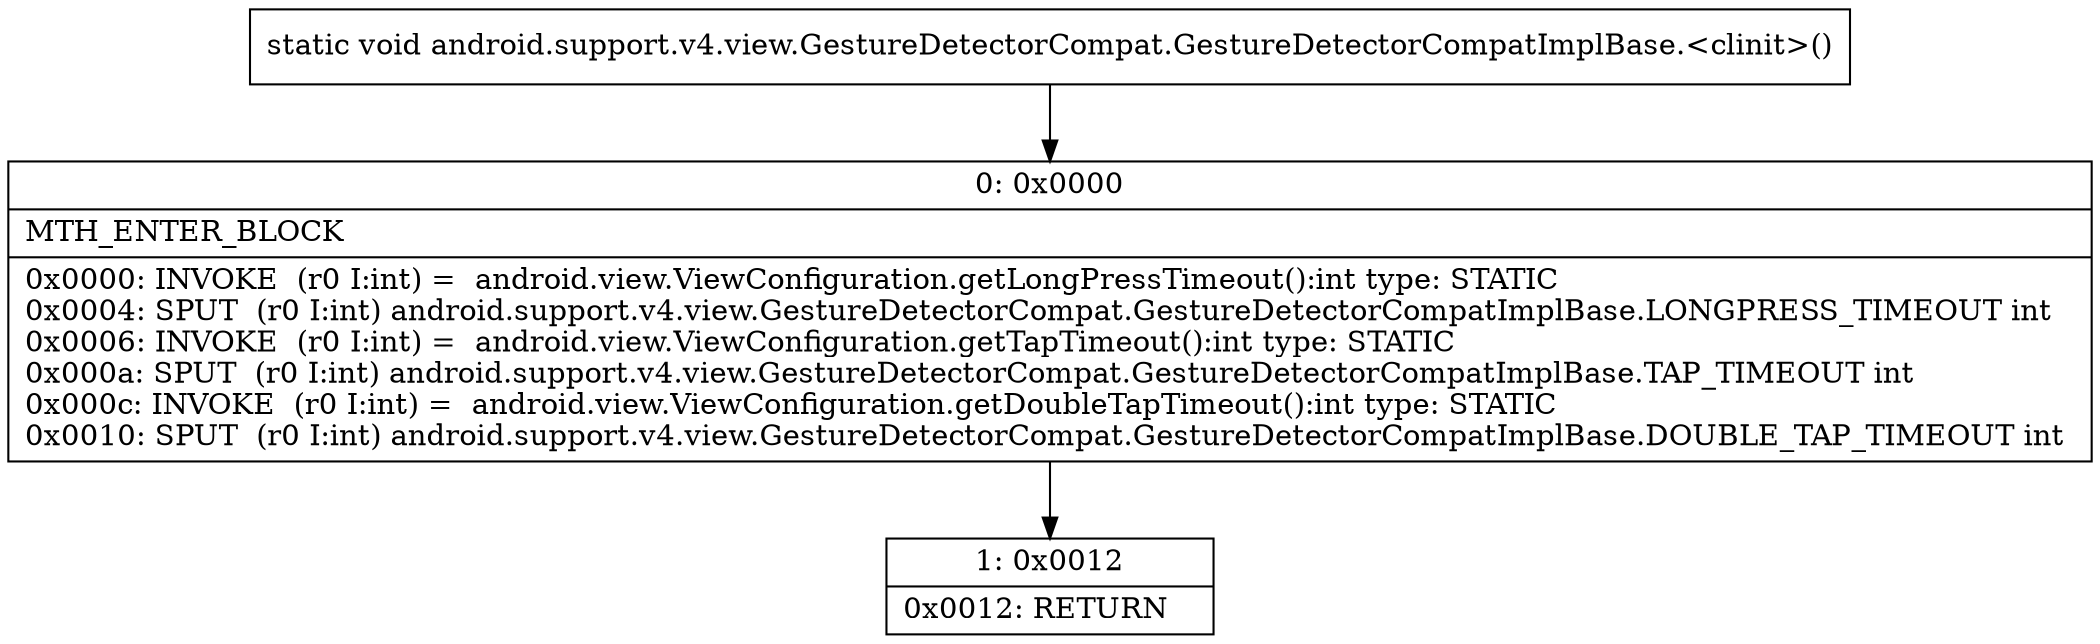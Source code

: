 digraph "CFG forandroid.support.v4.view.GestureDetectorCompat.GestureDetectorCompatImplBase.\<clinit\>()V" {
Node_0 [shape=record,label="{0\:\ 0x0000|MTH_ENTER_BLOCK\l|0x0000: INVOKE  (r0 I:int) =  android.view.ViewConfiguration.getLongPressTimeout():int type: STATIC \l0x0004: SPUT  (r0 I:int) android.support.v4.view.GestureDetectorCompat.GestureDetectorCompatImplBase.LONGPRESS_TIMEOUT int \l0x0006: INVOKE  (r0 I:int) =  android.view.ViewConfiguration.getTapTimeout():int type: STATIC \l0x000a: SPUT  (r0 I:int) android.support.v4.view.GestureDetectorCompat.GestureDetectorCompatImplBase.TAP_TIMEOUT int \l0x000c: INVOKE  (r0 I:int) =  android.view.ViewConfiguration.getDoubleTapTimeout():int type: STATIC \l0x0010: SPUT  (r0 I:int) android.support.v4.view.GestureDetectorCompat.GestureDetectorCompatImplBase.DOUBLE_TAP_TIMEOUT int \l}"];
Node_1 [shape=record,label="{1\:\ 0x0012|0x0012: RETURN   \l}"];
MethodNode[shape=record,label="{static void android.support.v4.view.GestureDetectorCompat.GestureDetectorCompatImplBase.\<clinit\>() }"];
MethodNode -> Node_0;
Node_0 -> Node_1;
}

